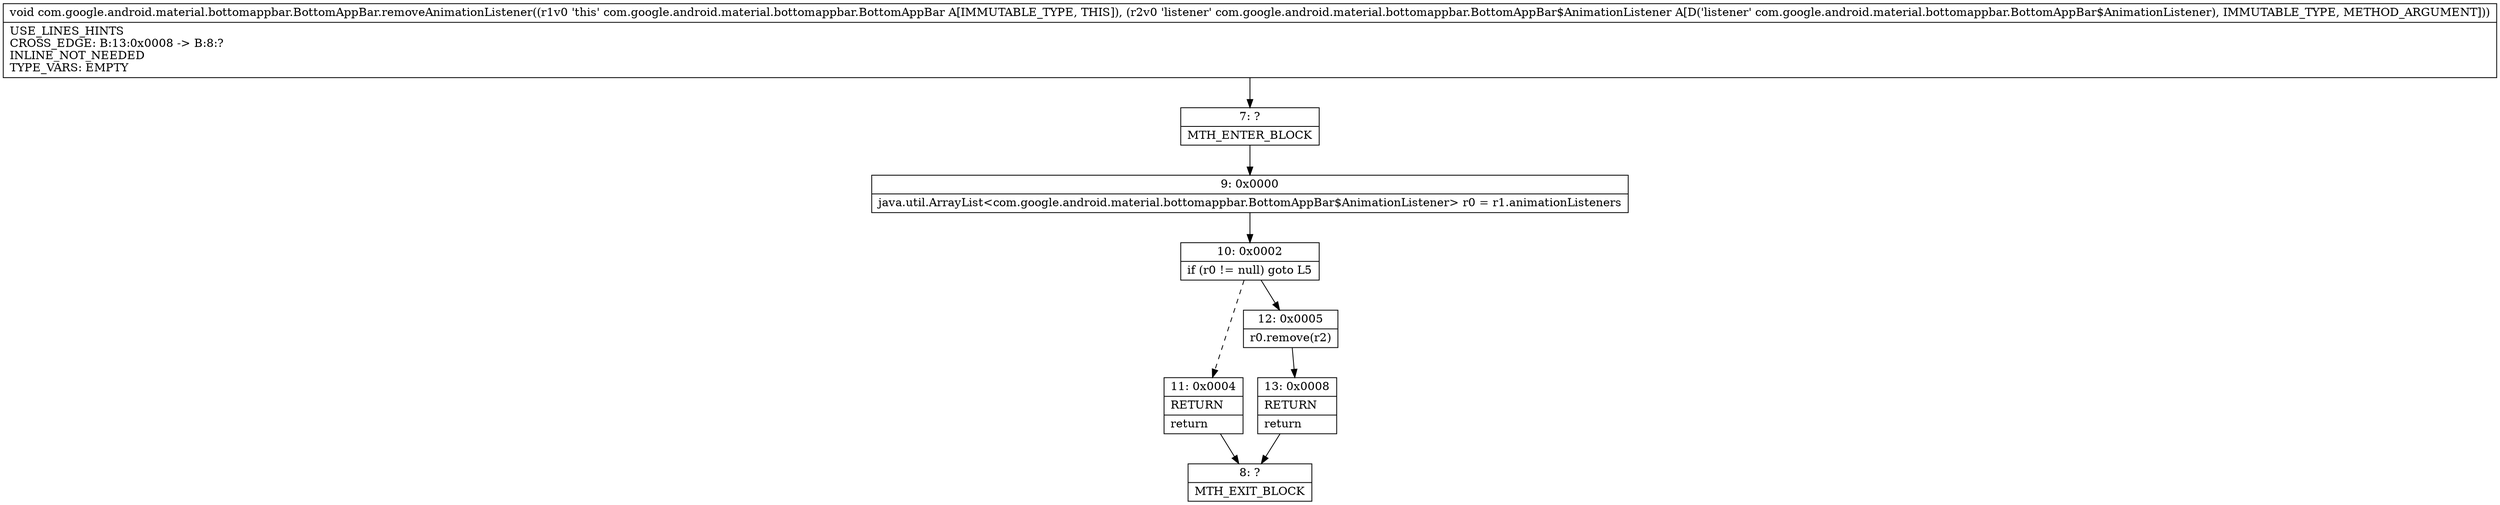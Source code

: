digraph "CFG forcom.google.android.material.bottomappbar.BottomAppBar.removeAnimationListener(Lcom\/google\/android\/material\/bottomappbar\/BottomAppBar$AnimationListener;)V" {
Node_7 [shape=record,label="{7\:\ ?|MTH_ENTER_BLOCK\l}"];
Node_9 [shape=record,label="{9\:\ 0x0000|java.util.ArrayList\<com.google.android.material.bottomappbar.BottomAppBar$AnimationListener\> r0 = r1.animationListeners\l}"];
Node_10 [shape=record,label="{10\:\ 0x0002|if (r0 != null) goto L5\l}"];
Node_11 [shape=record,label="{11\:\ 0x0004|RETURN\l|return\l}"];
Node_8 [shape=record,label="{8\:\ ?|MTH_EXIT_BLOCK\l}"];
Node_12 [shape=record,label="{12\:\ 0x0005|r0.remove(r2)\l}"];
Node_13 [shape=record,label="{13\:\ 0x0008|RETURN\l|return\l}"];
MethodNode[shape=record,label="{void com.google.android.material.bottomappbar.BottomAppBar.removeAnimationListener((r1v0 'this' com.google.android.material.bottomappbar.BottomAppBar A[IMMUTABLE_TYPE, THIS]), (r2v0 'listener' com.google.android.material.bottomappbar.BottomAppBar$AnimationListener A[D('listener' com.google.android.material.bottomappbar.BottomAppBar$AnimationListener), IMMUTABLE_TYPE, METHOD_ARGUMENT]))  | USE_LINES_HINTS\lCROSS_EDGE: B:13:0x0008 \-\> B:8:?\lINLINE_NOT_NEEDED\lTYPE_VARS: EMPTY\l}"];
MethodNode -> Node_7;Node_7 -> Node_9;
Node_9 -> Node_10;
Node_10 -> Node_11[style=dashed];
Node_10 -> Node_12;
Node_11 -> Node_8;
Node_12 -> Node_13;
Node_13 -> Node_8;
}

